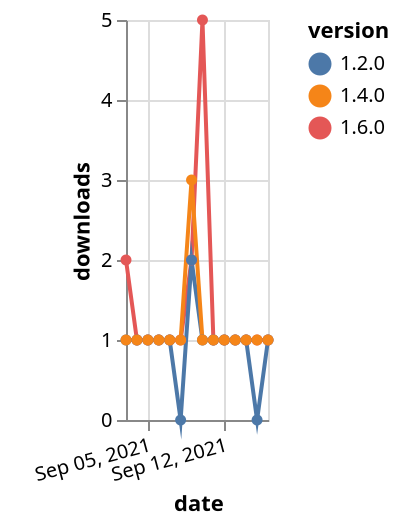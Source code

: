 {"$schema": "https://vega.github.io/schema/vega-lite/v5.json", "description": "A simple bar chart with embedded data.", "data": {"values": [{"date": "2021-09-03", "total": 127, "delta": 2, "version": "1.6.0"}, {"date": "2021-09-04", "total": 128, "delta": 1, "version": "1.6.0"}, {"date": "2021-09-05", "total": 129, "delta": 1, "version": "1.6.0"}, {"date": "2021-09-06", "total": 130, "delta": 1, "version": "1.6.0"}, {"date": "2021-09-07", "total": 131, "delta": 1, "version": "1.6.0"}, {"date": "2021-09-08", "total": 132, "delta": 1, "version": "1.6.0"}, {"date": "2021-09-09", "total": 134, "delta": 2, "version": "1.6.0"}, {"date": "2021-09-10", "total": 139, "delta": 5, "version": "1.6.0"}, {"date": "2021-09-11", "total": 140, "delta": 1, "version": "1.6.0"}, {"date": "2021-09-12", "total": 141, "delta": 1, "version": "1.6.0"}, {"date": "2021-09-13", "total": 142, "delta": 1, "version": "1.6.0"}, {"date": "2021-09-14", "total": 143, "delta": 1, "version": "1.6.0"}, {"date": "2021-09-15", "total": 144, "delta": 1, "version": "1.6.0"}, {"date": "2021-09-16", "total": 145, "delta": 1, "version": "1.6.0"}, {"date": "2021-09-03", "total": 159, "delta": 1, "version": "1.2.0"}, {"date": "2021-09-04", "total": 160, "delta": 1, "version": "1.2.0"}, {"date": "2021-09-05", "total": 161, "delta": 1, "version": "1.2.0"}, {"date": "2021-09-06", "total": 162, "delta": 1, "version": "1.2.0"}, {"date": "2021-09-07", "total": 163, "delta": 1, "version": "1.2.0"}, {"date": "2021-09-08", "total": 163, "delta": 0, "version": "1.2.0"}, {"date": "2021-09-09", "total": 165, "delta": 2, "version": "1.2.0"}, {"date": "2021-09-10", "total": 166, "delta": 1, "version": "1.2.0"}, {"date": "2021-09-11", "total": 167, "delta": 1, "version": "1.2.0"}, {"date": "2021-09-12", "total": 168, "delta": 1, "version": "1.2.0"}, {"date": "2021-09-13", "total": 169, "delta": 1, "version": "1.2.0"}, {"date": "2021-09-14", "total": 170, "delta": 1, "version": "1.2.0"}, {"date": "2021-09-15", "total": 170, "delta": 0, "version": "1.2.0"}, {"date": "2021-09-16", "total": 171, "delta": 1, "version": "1.2.0"}, {"date": "2021-09-03", "total": 193, "delta": 1, "version": "1.4.0"}, {"date": "2021-09-04", "total": 194, "delta": 1, "version": "1.4.0"}, {"date": "2021-09-05", "total": 195, "delta": 1, "version": "1.4.0"}, {"date": "2021-09-06", "total": 196, "delta": 1, "version": "1.4.0"}, {"date": "2021-09-07", "total": 197, "delta": 1, "version": "1.4.0"}, {"date": "2021-09-08", "total": 198, "delta": 1, "version": "1.4.0"}, {"date": "2021-09-09", "total": 201, "delta": 3, "version": "1.4.0"}, {"date": "2021-09-10", "total": 202, "delta": 1, "version": "1.4.0"}, {"date": "2021-09-11", "total": 203, "delta": 1, "version": "1.4.0"}, {"date": "2021-09-12", "total": 204, "delta": 1, "version": "1.4.0"}, {"date": "2021-09-13", "total": 205, "delta": 1, "version": "1.4.0"}, {"date": "2021-09-14", "total": 206, "delta": 1, "version": "1.4.0"}, {"date": "2021-09-15", "total": 207, "delta": 1, "version": "1.4.0"}, {"date": "2021-09-16", "total": 208, "delta": 1, "version": "1.4.0"}]}, "width": "container", "mark": {"type": "line", "point": {"filled": true}}, "encoding": {"x": {"field": "date", "type": "temporal", "timeUnit": "yearmonthdate", "title": "date", "axis": {"labelAngle": -15}}, "y": {"field": "delta", "type": "quantitative", "title": "downloads"}, "color": {"field": "version", "type": "nominal"}, "tooltip": {"field": "delta"}}}